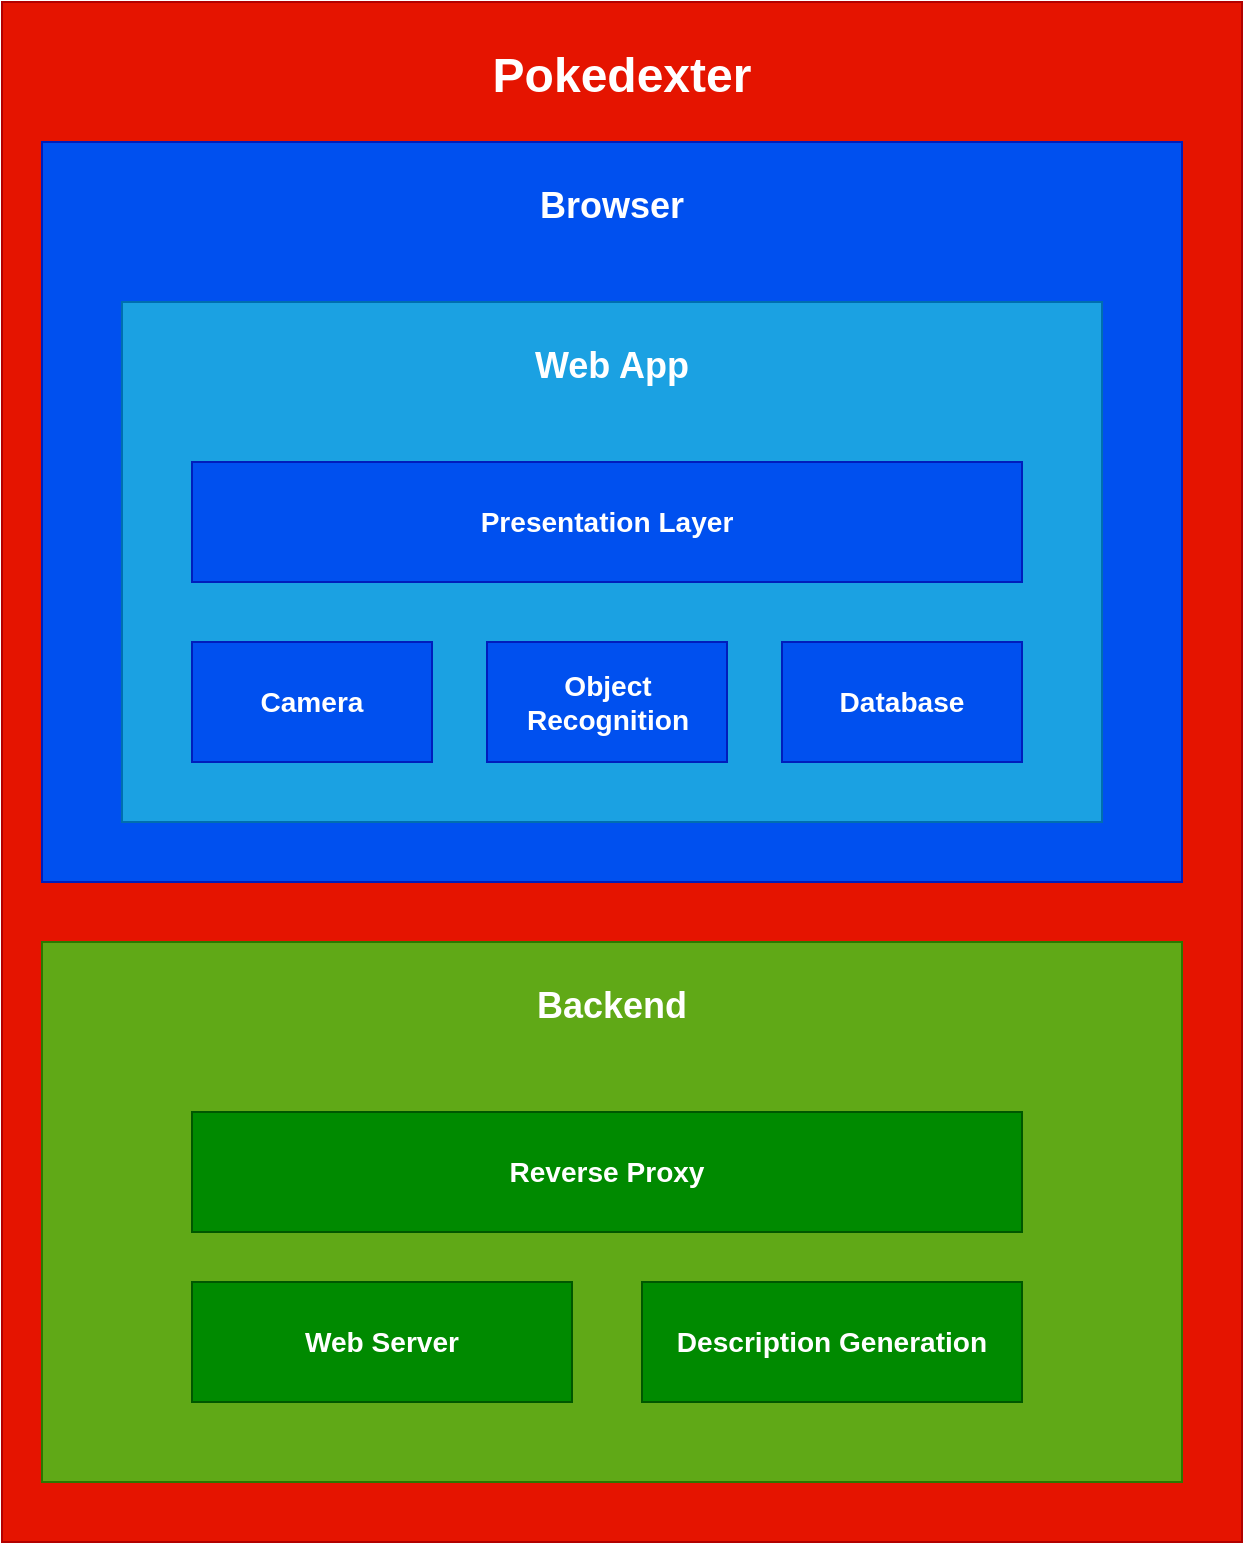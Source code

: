 <mxfile version="28.1.0">
  <diagram name="Page-1" id="7Wf_n8YGlwndWxG2_0oc">
    <mxGraphModel grid="1" page="1" gridSize="10" guides="1" tooltips="1" connect="1" arrows="1" fold="1" pageScale="1" pageWidth="827" pageHeight="1169" math="0" shadow="0">
      <root>
        <mxCell id="0" />
        <mxCell id="1" parent="0" />
        <mxCell id="3pm-BGtW_3T6cG-14YNn-1" value="&lt;h1&gt;Pokedexter&lt;/h1&gt;" style="rounded=0;whiteSpace=wrap;html=1;verticalAlign=top;fillColor=#e51400;fontColor=#ffffff;strokeColor=#B20000;" vertex="1" parent="1">
          <mxGeometry x="60" y="50" width="620" height="770" as="geometry" />
        </mxCell>
        <mxCell id="gFeH3PevOCIE2Tb5RybW-1" value="&lt;h2&gt;Browser&lt;/h2&gt;" style="rounded=0;whiteSpace=wrap;html=1;fillColor=#0050ef;fontColor=#ffffff;strokeColor=#001DBC;verticalAlign=top;" vertex="1" parent="1">
          <mxGeometry x="80" y="120" width="570" height="370" as="geometry" />
        </mxCell>
        <mxCell id="3pm-BGtW_3T6cG-14YNn-2" value="&lt;h2&gt;Web App&lt;/h2&gt;" style="rounded=0;whiteSpace=wrap;html=1;verticalAlign=top;fillColor=#1ba1e2;fontColor=#ffffff;strokeColor=#006EAF;" vertex="1" parent="1">
          <mxGeometry x="120" y="200" width="490" height="260" as="geometry" />
        </mxCell>
        <mxCell id="3pm-BGtW_3T6cG-14YNn-3" value="&lt;h3&gt;Presentation Layer&lt;/h3&gt;" style="rounded=0;whiteSpace=wrap;html=1;fillColor=#0050ef;fontColor=#ffffff;strokeColor=#001DBC;" vertex="1" parent="1">
          <mxGeometry x="155" y="280" width="415" height="60" as="geometry" />
        </mxCell>
        <mxCell id="3pm-BGtW_3T6cG-14YNn-4" value="&lt;h3&gt;Camera&lt;/h3&gt;" style="rounded=0;whiteSpace=wrap;html=1;fillColor=#0050ef;fontColor=#ffffff;strokeColor=#001DBC;" vertex="1" parent="1">
          <mxGeometry x="155" y="370" width="120" height="60" as="geometry" />
        </mxCell>
        <mxCell id="3pm-BGtW_3T6cG-14YNn-5" value="&lt;h3&gt;Object Recognition&lt;/h3&gt;" style="rounded=0;whiteSpace=wrap;html=1;fillColor=#0050ef;fontColor=#ffffff;strokeColor=#001DBC;" vertex="1" parent="1">
          <mxGeometry x="302.5" y="370" width="120" height="60" as="geometry" />
        </mxCell>
        <mxCell id="3pm-BGtW_3T6cG-14YNn-8" value="&lt;h2&gt;Backend&lt;/h2&gt;" style="rounded=0;whiteSpace=wrap;html=1;verticalAlign=top;fillColor=#60a917;fontColor=#ffffff;strokeColor=#2D7600;" vertex="1" parent="1">
          <mxGeometry x="80" y="520" width="570" height="270" as="geometry" />
        </mxCell>
        <mxCell id="3pm-BGtW_3T6cG-14YNn-9" value="&lt;h3&gt;Reverse Proxy&lt;/h3&gt;" style="rounded=0;whiteSpace=wrap;html=1;fillColor=#008a00;fontColor=#ffffff;strokeColor=#005700;" vertex="1" parent="1">
          <mxGeometry x="155" y="605" width="415" height="60" as="geometry" />
        </mxCell>
        <mxCell id="3pm-BGtW_3T6cG-14YNn-10" value="&lt;h3&gt;Description Generation&lt;/h3&gt;" style="rounded=0;whiteSpace=wrap;html=1;fillColor=#008a00;fontColor=#ffffff;strokeColor=#005700;" vertex="1" parent="1">
          <mxGeometry x="380" y="690" width="190" height="60" as="geometry" />
        </mxCell>
        <mxCell id="gFeH3PevOCIE2Tb5RybW-4" value="&lt;h3&gt;Web Server&lt;/h3&gt;" style="rounded=0;whiteSpace=wrap;html=1;fillColor=#008a00;fontColor=#ffffff;strokeColor=#005700;" vertex="1" parent="1">
          <mxGeometry x="155" y="690" width="190" height="60" as="geometry" />
        </mxCell>
        <mxCell id="gFeH3PevOCIE2Tb5RybW-6" value="&lt;h3&gt;Database&lt;/h3&gt;" style="rounded=0;whiteSpace=wrap;html=1;fillColor=#0050ef;fontColor=#ffffff;strokeColor=#001DBC;" vertex="1" parent="1">
          <mxGeometry x="450" y="370" width="120" height="60" as="geometry" />
        </mxCell>
      </root>
    </mxGraphModel>
  </diagram>
</mxfile>
